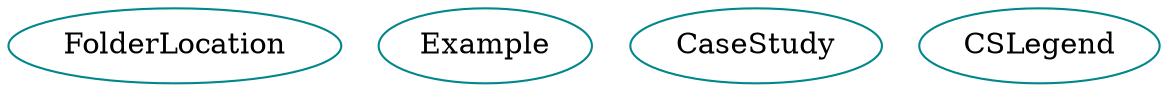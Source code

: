 digraph website{
FolderLocation	[shape=oval, color=turquoise4, label="FolderLocation"];
Example	[shape=oval, color=turquoise4, label="Example"];
CaseStudy	[shape=oval, color=turquoise4, label="CaseStudy"];
CSLegend	[shape=oval, color=turquoise4, label="CSLegend"];
}
